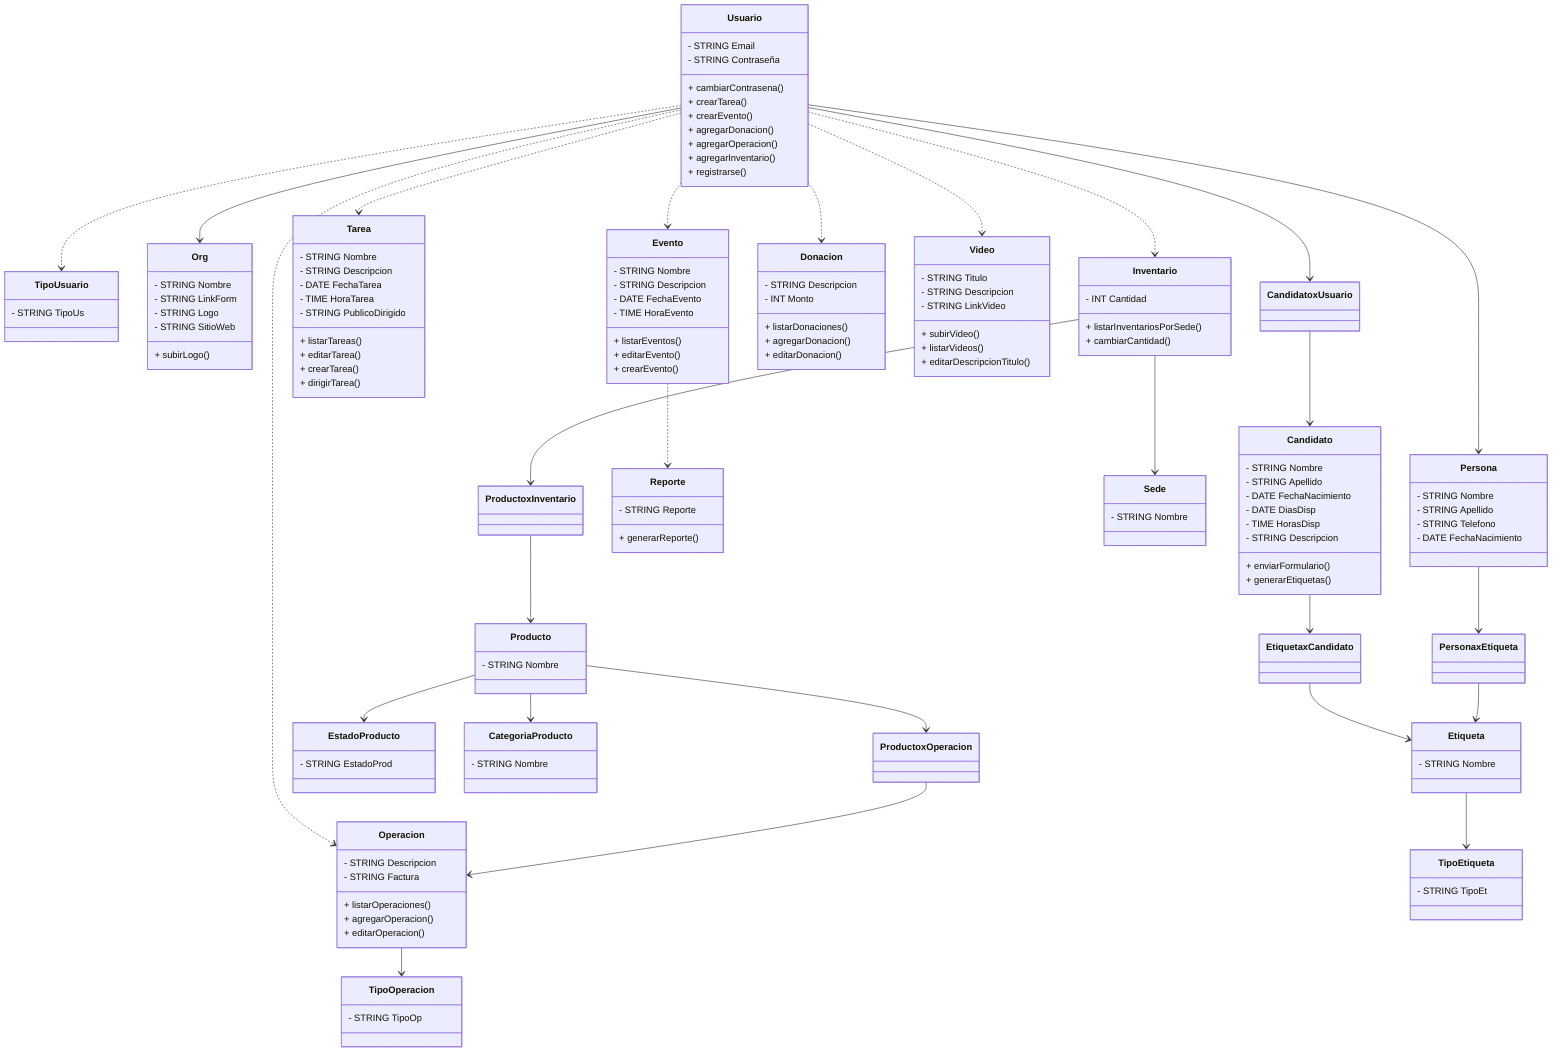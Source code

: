 classDiagram

    Usuario ..> TipoUsuario
    Usuario --> Org
    Usuario --> Persona
    Usuario ..> Evento
    Usuario ..> Tarea
    Usuario ..> Inventario
    Usuario ..> Donacion
    Usuario ..> Video
    Usuario ..> Operacion
    Usuario --> CandidatoxUsuario
    CandidatoxUsuario --> Candidato
    Candidato --> EtiquetaxCandidato
    EtiquetaxCandidato --> Etiqueta
    PersonaxEtiqueta --> Etiqueta
    Etiqueta --> TipoEtiqueta
    Persona --> PersonaxEtiqueta
    Evento ..> Reporte
    Operacion --> TipoOperacion
    Inventario --> Sede
    Inventario --> ProductoxInventario
    ProductoxInventario --> Producto
    Producto --> EstadoProducto
    Producto --> CategoriaProducto
    Producto --> ProductoxOperacion
    ProductoxOperacion --> Operacion

    class TipoUsuario{
        - STRING TipoUs
    }

    class Usuario{
        - STRING Email
        - STRING Contraseña

        + cambiarContrasena()
        + crearTarea()
        + crearEvento()
        + agregarDonacion()
        + agregarOperacion()
        + agregarInventario() 
	    + registrarse()  
    }

    class Org{
        - STRING Nombre
        - STRING LinkForm
        - STRING Logo
        - STRING SitioWeb

        + subirLogo()
    }

    class Candidato{
        - STRING Nombre
        - STRING Apellido
        - DATE FechaNacimiento
        - DATE DiasDisp
        - TIME HorasDisp
        - STRING Descripcion

	    + enviarFormulario()
        + generarEtiquetas()
    }

    class CandidatoxUsuario{
    }

    class Etiqueta{
        - STRING Nombre
    }

    class EtiquetaxCandidato{
    }

    class TipoEtiqueta{
        - STRING TipoEt
    }

    class Persona{
        - STRING Nombre
        - STRING Apellido
        - STRING Telefono
        - DATE FechaNacimiento
    }

    class PersonaxEtiqueta{
    }

    class Evento{
        - STRING Nombre
        - STRING Descripcion
        - DATE FechaEvento
        - TIME HoraEvento

	+ listarEventos()
	+ editarEvento()
	+ crearEvento()
    }

    class Reporte{
        - STRING Reporte

	+ generarReporte()
    }

    class Tarea{
        - STRING Nombre
        - STRING Descripcion
        - DATE FechaTarea
        - TIME HoraTarea
        - STRING PublicoDirigido
   
        + listarTareas()
        + editarTarea()
        + crearTarea()
        + dirigirTarea()
    }

    class CategoriaProducto{
        - STRING Nombre
    }

    class Producto{
        - STRING Nombre
    }

    class EstadoProducto{
        - STRING EstadoProd
    }

    class Sede{
        - STRING Nombre
    }

    class Inventario{
        - INT Cantidad
	
        + listarInventariosPorSede()
        + cambiarCantidad()
    }

    class ProductoxInventario{
    }

    class Donacion{
        - STRING Descripcion
        - INT Monto

        + listarDonaciones()
        + agregarDonacion()
        + editarDonacion()
    }

    class TipoOperacion{
        - STRING TipoOp
    }

    class Operacion{
        - STRING Descripcion
        - STRING Factura
    
        + listarOperaciones()
        + agregarOperacion()
        + editarOperacion()
    }

    class ProductoxOperacion{
    }

    class Video{
        - STRING Titulo
        - STRING Descripcion
        - STRING LinkVideo

        + subirVideo()
        + listarVideos()
        + editarDescripcionTitulo()
    }